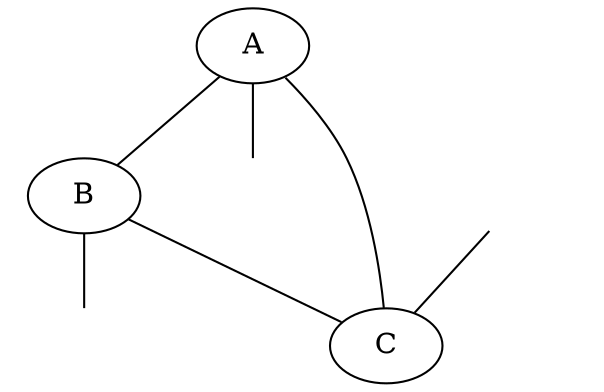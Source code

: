 digraph scalar_box{
    num = "1";
    overall_factor = "1";
    projector = "1";

	A [dod=0 int_id=V_3_SCALAR_011 num="UFO::SCALAR_COUPLING"];
	B [dod=0 int_id=V_3_SCALAR_011 num="UFO::SCALAR_COUPLING"];
	C [dod=0 int_id=V_3_SCALAR_011 num="UFO::SCALAR_COUPLING"];
	exte0	 [style=invis];
	A:0 -> exte0	 [id=0 dir=none source=0  dod=-2 is_dummy=false lmb_rep="P(1,a___)" name=e0 num="1𝑖" particle="scalar_0"];
	exte1	 [style=invis];
	B:1	-> exte1	 [id=1 dir=none source=0  dod=-2 is_dummy=false lmb_rep="-P(2,a___)" name=e1 num="1𝑖" particle="scalar_0"];
	exte2	 [style=invis];
	exte2 -> C:2	 [id=2 dir=none sink=0  dod=-2 is_dummy=false lmb_rep="P(1,a___)-P(2,a___)" name=e2 num="1𝑖" particle="scalar_0"];
	C:8	-> A:9	 [id=5 dir=none source=2 sink=1  dod=-2 is_dummy=false lmb_id=0 lmb_rep="K(0,a___)" name=e5 num="1" particle="scalar_1"];
	A:4	-> B:5	 [id=3 dir=none source=1 sink=1  dod=-2 is_dummy=false lmb_rep="-P(2,a___)+K(0,a___)" name=e3 num="1" particle="scalar_1"];
	B:6	-> C:7	 [id=4 dir=none source=2 sink=1  dod=-2 is_dummy=false lmb_rep="P(1,a___)+K(0,a___)" name=e4 num="1" particle="scalar_1"];
}

